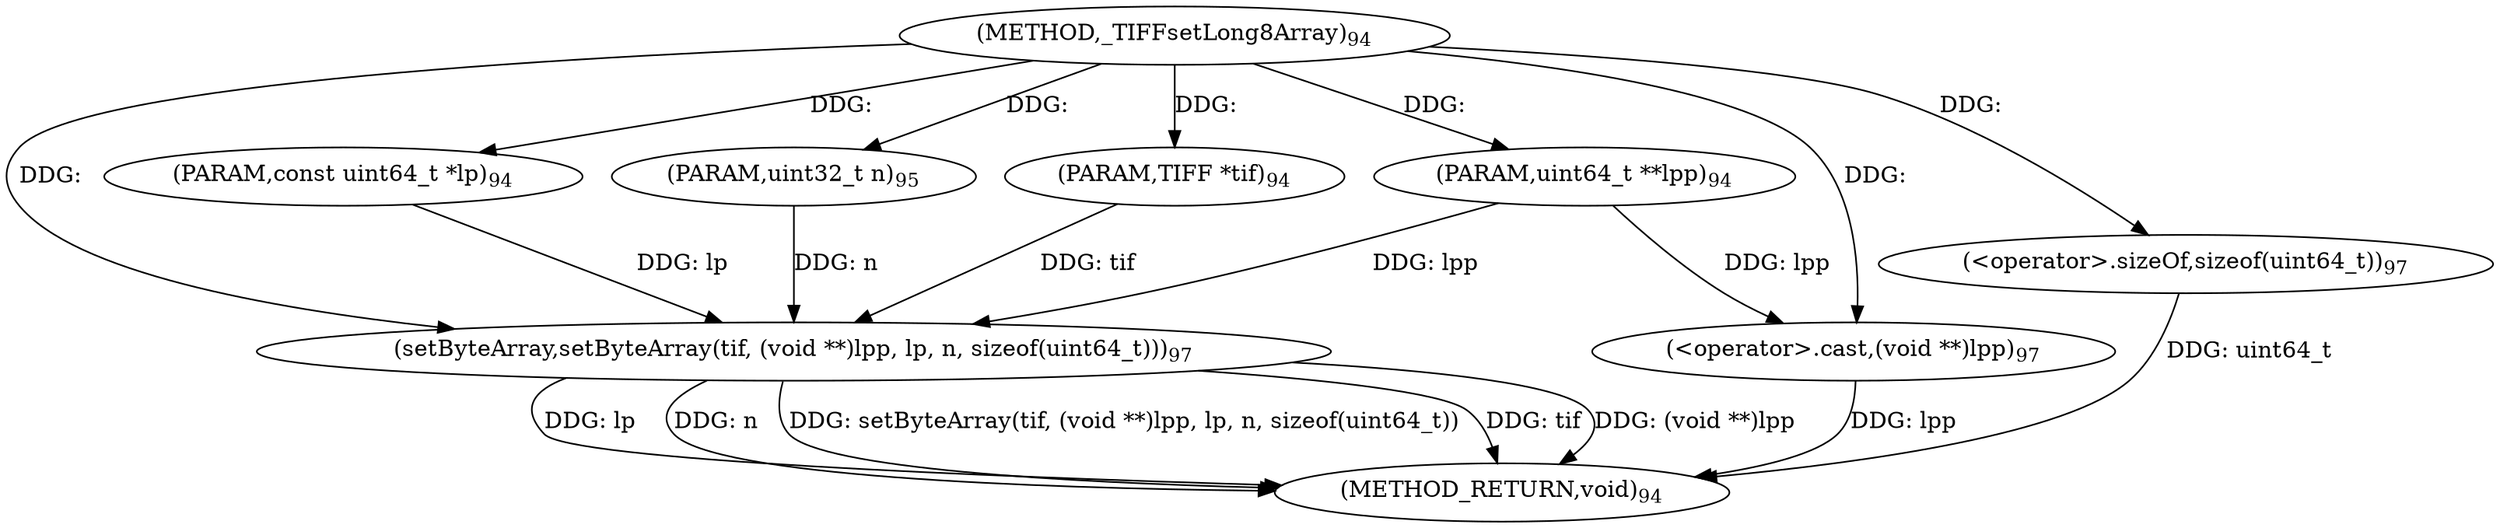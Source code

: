 digraph "_TIFFsetLong8Array" {  
"39813" [label = <(METHOD,_TIFFsetLong8Array)<SUB>94</SUB>> ]
"39828" [label = <(METHOD_RETURN,void)<SUB>94</SUB>> ]
"39814" [label = <(PARAM,TIFF *tif)<SUB>94</SUB>> ]
"39815" [label = <(PARAM,uint64_t **lpp)<SUB>94</SUB>> ]
"39816" [label = <(PARAM,const uint64_t *lp)<SUB>94</SUB>> ]
"39817" [label = <(PARAM,uint32_t n)<SUB>95</SUB>> ]
"39819" [label = <(setByteArray,setByteArray(tif, (void **)lpp, lp, n, sizeof(uint64_t)))<SUB>97</SUB>> ]
"39821" [label = <(&lt;operator&gt;.cast,(void **)lpp)<SUB>97</SUB>> ]
"39826" [label = <(&lt;operator&gt;.sizeOf,sizeof(uint64_t))<SUB>97</SUB>> ]
  "39819" -> "39828"  [ label = "DDG: tif"] 
  "39821" -> "39828"  [ label = "DDG: lpp"] 
  "39819" -> "39828"  [ label = "DDG: (void **)lpp"] 
  "39819" -> "39828"  [ label = "DDG: lp"] 
  "39819" -> "39828"  [ label = "DDG: n"] 
  "39819" -> "39828"  [ label = "DDG: setByteArray(tif, (void **)lpp, lp, n, sizeof(uint64_t))"] 
  "39826" -> "39828"  [ label = "DDG: uint64_t"] 
  "39813" -> "39814"  [ label = "DDG: "] 
  "39813" -> "39815"  [ label = "DDG: "] 
  "39813" -> "39816"  [ label = "DDG: "] 
  "39813" -> "39817"  [ label = "DDG: "] 
  "39814" -> "39819"  [ label = "DDG: tif"] 
  "39813" -> "39819"  [ label = "DDG: "] 
  "39815" -> "39819"  [ label = "DDG: lpp"] 
  "39816" -> "39819"  [ label = "DDG: lp"] 
  "39817" -> "39819"  [ label = "DDG: n"] 
  "39815" -> "39821"  [ label = "DDG: lpp"] 
  "39813" -> "39821"  [ label = "DDG: "] 
  "39813" -> "39826"  [ label = "DDG: "] 
}

